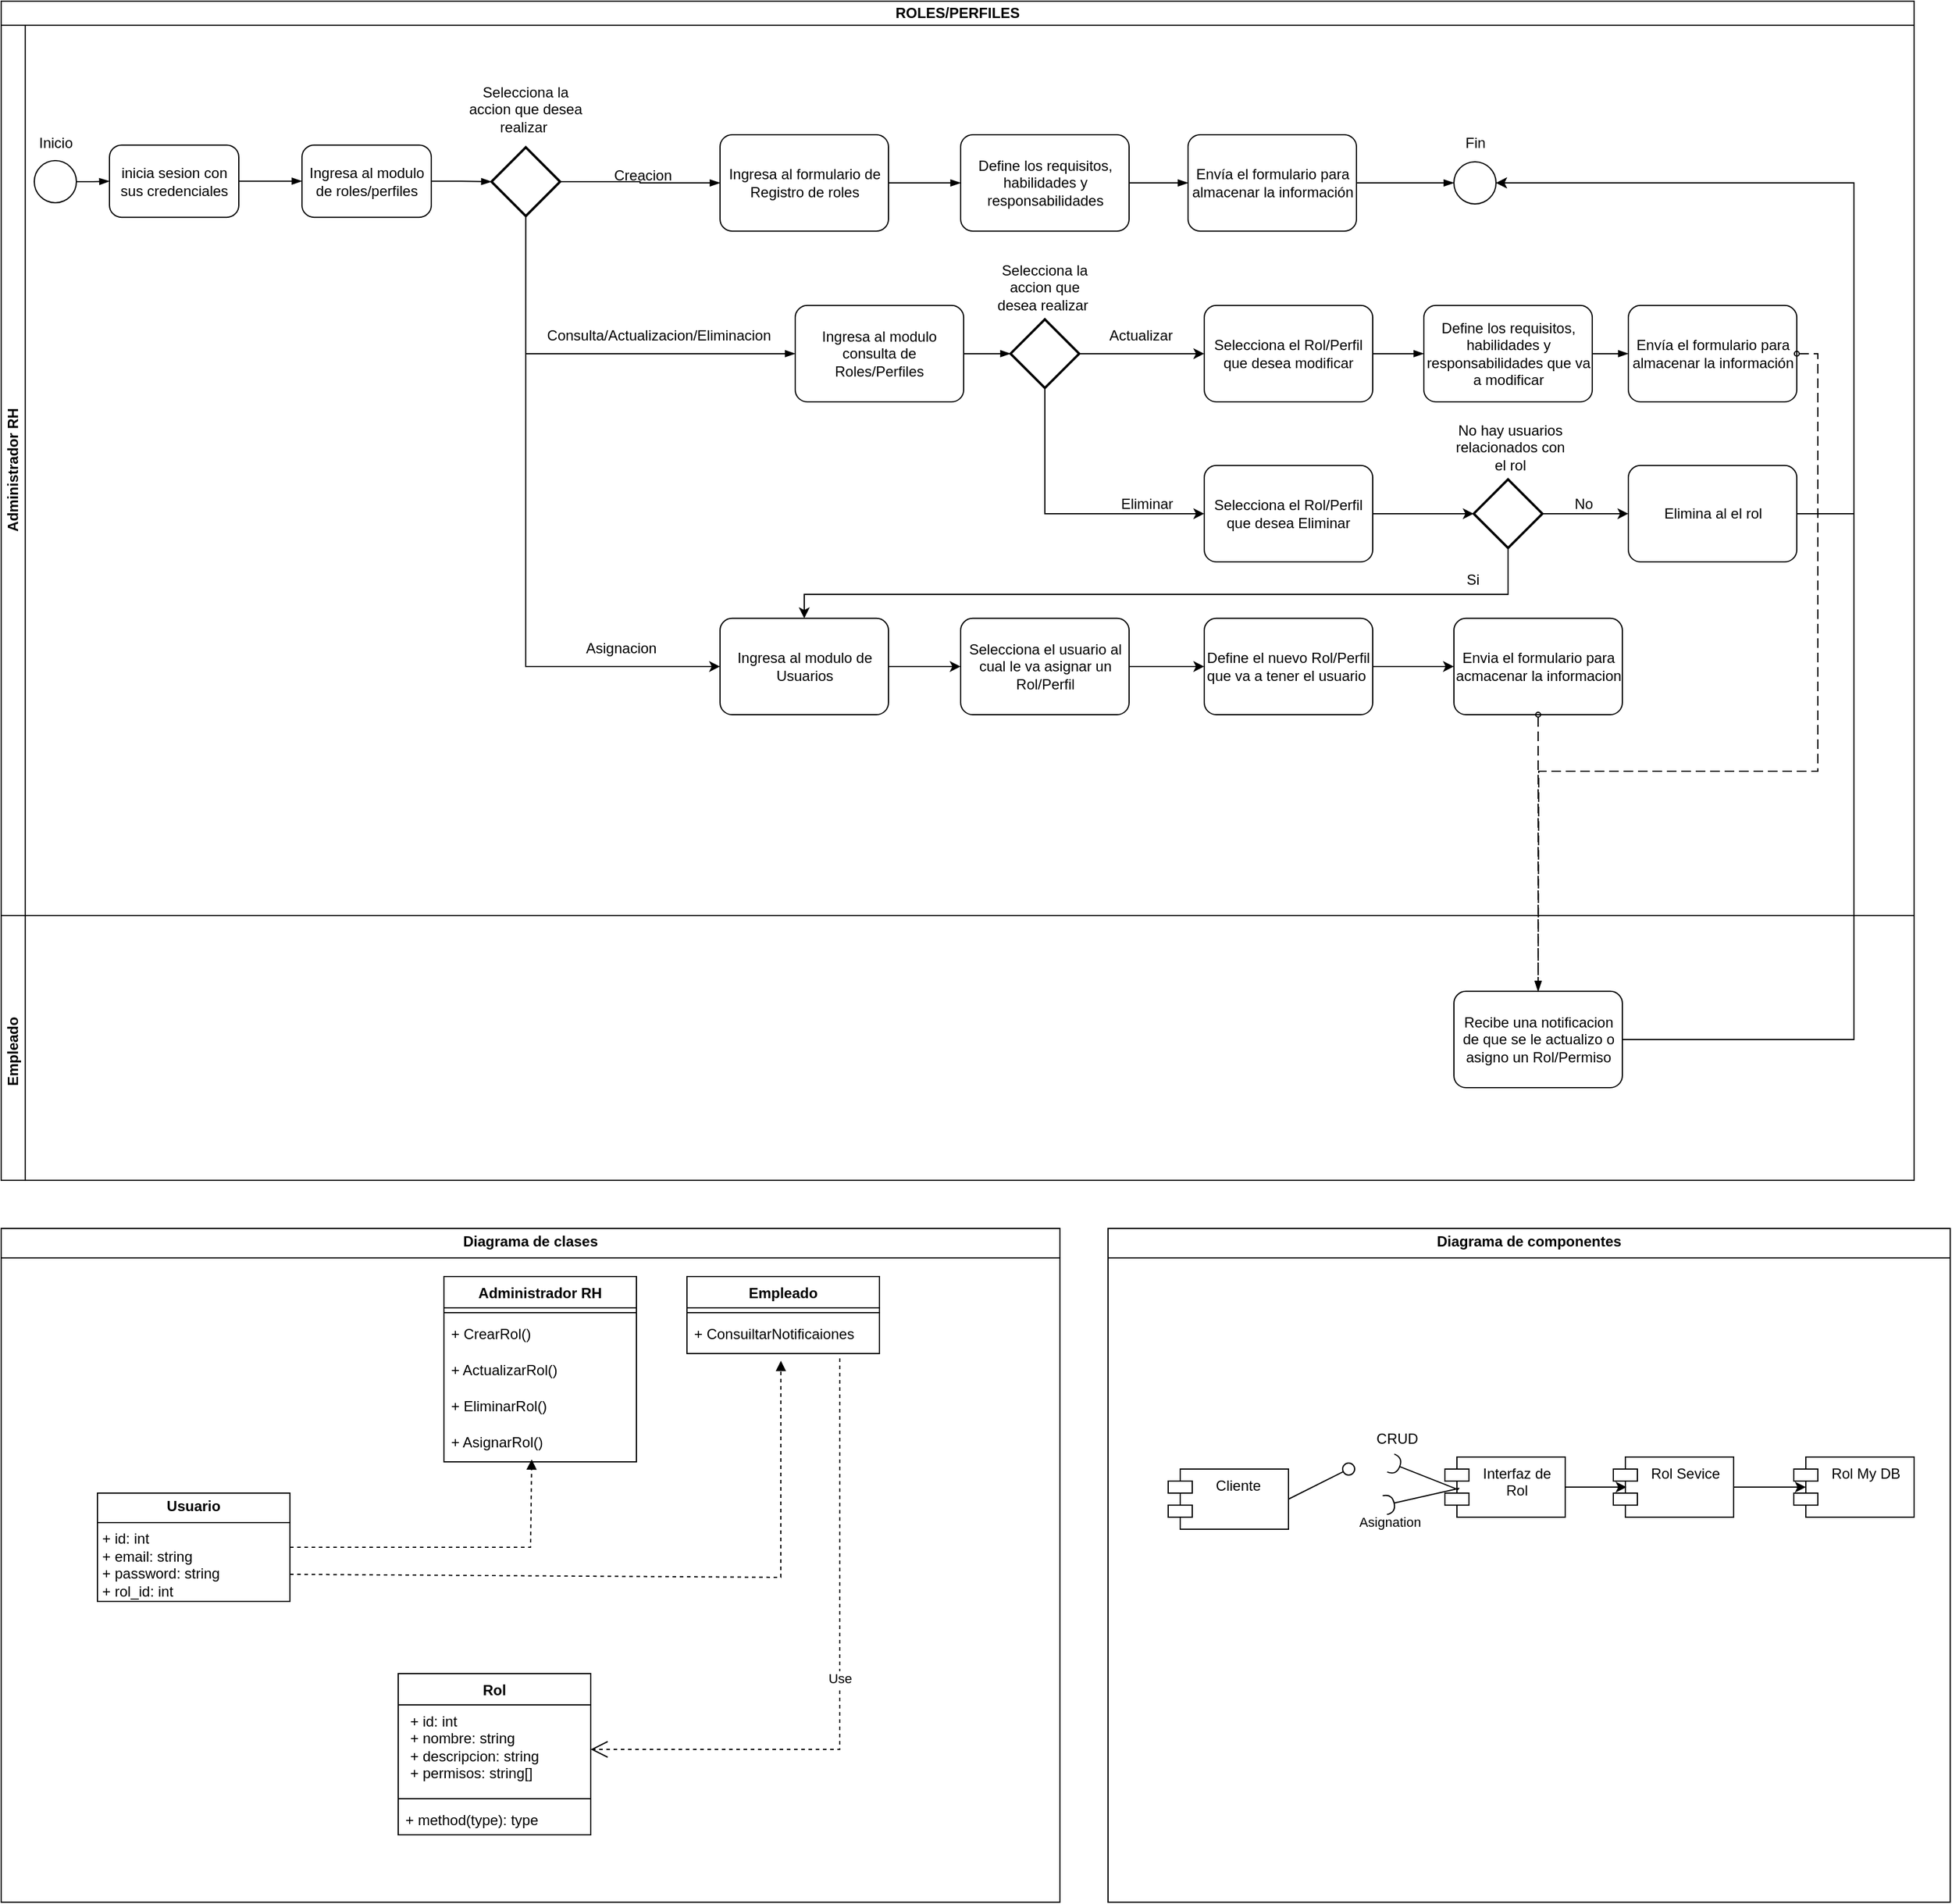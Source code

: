 <mxfile version="24.0.2" type="google">
  <diagram id="6a731a19-8d31-9384-78a2-239565b7b9f0" name="Page-1">
    <mxGraphModel grid="1" page="1" gridSize="10" guides="1" tooltips="1" connect="1" arrows="1" fold="1" pageScale="1" pageWidth="1169" pageHeight="827" background="none" math="0" shadow="0">
      <root>
        <mxCell id="0" />
        <mxCell id="1" parent="0" />
        <mxCell id="r2MFEcLdp8j9IEC76bMd-73" value="&lt;p style=&quot;margin:0px;margin-top:4px;text-align:center;&quot;&gt;&lt;b&gt;Diagrama de componentes&lt;/b&gt;&lt;/p&gt;&lt;hr size=&quot;1&quot; style=&quot;border-style:solid;&quot;&gt;&lt;div style=&quot;height:2px;&quot;&gt;&lt;br&gt;&lt;/div&gt;" style="verticalAlign=top;align=left;overflow=fill;html=1;whiteSpace=wrap;" vertex="1" parent="1">
          <mxGeometry x="1290" y="220" width="700" height="560" as="geometry" />
        </mxCell>
        <mxCell id="r2MFEcLdp8j9IEC76bMd-59" value="&lt;p style=&quot;margin:0px;margin-top:4px;text-align:center;&quot;&gt;&lt;b&gt;Diagrama de clases&lt;/b&gt;&lt;/p&gt;&lt;hr size=&quot;1&quot; style=&quot;border-style:solid;&quot;&gt;&lt;div style=&quot;height:2px;&quot;&gt;&lt;br&gt;&lt;/div&gt;" style="verticalAlign=top;align=left;overflow=fill;html=1;whiteSpace=wrap;" vertex="1" parent="1">
          <mxGeometry x="370" y="220" width="880" height="560" as="geometry" />
        </mxCell>
        <mxCell id="u9ELU659xAn_U3xGR0n5-143" value="ROLES/PERFILES" style="swimlane;html=1;childLayout=stackLayout;resizeParent=1;resizeParentMax=0;horizontal=1;startSize=20;horizontalStack=0;whiteSpace=wrap;" vertex="1" parent="1">
          <mxGeometry x="370" y="-800" width="1590" height="980" as="geometry" />
        </mxCell>
        <mxCell id="u9ELU659xAn_U3xGR0n5-144" value="Administrador RH" style="swimlane;html=1;startSize=20;horizontal=0;" vertex="1" parent="u9ELU659xAn_U3xGR0n5-143">
          <mxGeometry y="20" width="1590" height="740" as="geometry" />
        </mxCell>
        <mxCell id="u9ELU659xAn_U3xGR0n5-147" value="" style="points=[[0.145,0.145,0],[0.5,0,0],[0.855,0.145,0],[1,0.5,0],[0.855,0.855,0],[0.5,1,0],[0.145,0.855,0],[0,0.5,0]];shape=mxgraph.bpmn.event;html=1;verticalLabelPosition=bottom;labelBackgroundColor=#ffffff;verticalAlign=top;align=center;perimeter=ellipsePerimeter;outlineConnect=0;aspect=fixed;outline=standard;symbol=general;" vertex="1" parent="u9ELU659xAn_U3xGR0n5-144">
          <mxGeometry x="27.5" y="112.5" width="35" height="35" as="geometry" />
        </mxCell>
        <mxCell id="u9ELU659xAn_U3xGR0n5-148" value="Ingresa al modulo de roles/perfiles" style="points=[[0.25,0,0],[0.5,0,0],[0.75,0,0],[1,0.25,0],[1,0.5,0],[1,0.75,0],[0.75,1,0],[0.5,1,0],[0.25,1,0],[0,0.75,0],[0,0.5,0],[0,0.25,0]];shape=mxgraph.bpmn.task;whiteSpace=wrap;rectStyle=rounded;size=10;html=1;container=1;expand=0;collapsible=0;taskMarker=abstract;" vertex="1" parent="u9ELU659xAn_U3xGR0n5-144">
          <mxGeometry x="250" y="99.58" width="107.5" height="60" as="geometry" />
        </mxCell>
        <mxCell id="u9ELU659xAn_U3xGR0n5-150" value="" style="edgeStyle=elbowEdgeStyle;fontSize=12;html=1;endArrow=blockThin;endFill=1;rounded=0;exitX=1;exitY=0.5;exitDx=0;exitDy=0;exitPerimeter=0;entryX=0;entryY=0.5;entryDx=0;entryDy=0;entryPerimeter=0;" edge="1" parent="u9ELU659xAn_U3xGR0n5-144" source="u9ELU659xAn_U3xGR0n5-147" target="u9ELU659xAn_U3xGR0n5-175">
          <mxGeometry width="160" relative="1" as="geometry">
            <mxPoint x="307.5" y="242.5" as="sourcePoint" />
            <mxPoint x="457.5" y="242.5" as="targetPoint" />
          </mxGeometry>
        </mxCell>
        <mxCell id="u9ELU659xAn_U3xGR0n5-151" value="Ingresa al formulario de Registro de roles" style="points=[[0.25,0,0],[0.5,0,0],[0.75,0,0],[1,0.25,0],[1,0.5,0],[1,0.75,0],[0.75,1,0],[0.5,1,0],[0.25,1,0],[0,0.75,0],[0,0.5,0],[0,0.25,0]];shape=mxgraph.bpmn.task;whiteSpace=wrap;rectStyle=rounded;size=10;html=1;container=1;expand=0;collapsible=0;taskMarker=abstract;" vertex="1" parent="u9ELU659xAn_U3xGR0n5-144">
          <mxGeometry x="597.5" y="91" width="140" height="80.08" as="geometry" />
        </mxCell>
        <mxCell id="u9ELU659xAn_U3xGR0n5-153" value="" style="strokeWidth=2;html=1;shape=mxgraph.flowchart.decision;whiteSpace=wrap;" vertex="1" parent="u9ELU659xAn_U3xGR0n5-144">
          <mxGeometry x="407.5" y="101.46" width="57.08" height="57.08" as="geometry" />
        </mxCell>
        <mxCell id="u9ELU659xAn_U3xGR0n5-154" value="Selecciona la accion que desea realizar&amp;nbsp;" style="text;html=1;align=center;verticalAlign=middle;whiteSpace=wrap;rounded=0;" vertex="1" parent="u9ELU659xAn_U3xGR0n5-144">
          <mxGeometry x="386.04" y="48.08" width="100" height="42.92" as="geometry" />
        </mxCell>
        <mxCell id="u9ELU659xAn_U3xGR0n5-155" value="" style="edgeStyle=elbowEdgeStyle;fontSize=12;html=1;endArrow=blockThin;endFill=1;rounded=0;exitX=1;exitY=0.5;exitDx=0;exitDy=0;exitPerimeter=0;entryX=0;entryY=0.5;entryDx=0;entryDy=0;entryPerimeter=0;" edge="1" parent="u9ELU659xAn_U3xGR0n5-144" source="u9ELU659xAn_U3xGR0n5-153" target="u9ELU659xAn_U3xGR0n5-151">
          <mxGeometry width="160" relative="1" as="geometry">
            <mxPoint x="507.5" y="232.5" as="sourcePoint" />
            <mxPoint x="667.5" y="232.5" as="targetPoint" />
          </mxGeometry>
        </mxCell>
        <mxCell id="u9ELU659xAn_U3xGR0n5-156" value="Creacion" style="text;html=1;align=center;verticalAlign=middle;resizable=0;points=[];autosize=1;strokeColor=none;fillColor=none;" vertex="1" parent="u9ELU659xAn_U3xGR0n5-144">
          <mxGeometry x="497.5" y="109.58" width="70" height="30" as="geometry" />
        </mxCell>
        <mxCell id="u9ELU659xAn_U3xGR0n5-166" value="" style="edgeStyle=elbowEdgeStyle;fontSize=12;html=1;endArrow=blockThin;endFill=1;rounded=0;exitX=1;exitY=0.5;exitDx=0;exitDy=0;exitPerimeter=0;" edge="1" parent="u9ELU659xAn_U3xGR0n5-144" source="u9ELU659xAn_U3xGR0n5-148" target="u9ELU659xAn_U3xGR0n5-153">
          <mxGeometry width="160" relative="1" as="geometry">
            <mxPoint x="317.5" y="212.5" as="sourcePoint" />
            <mxPoint x="477.5" y="212.5" as="targetPoint" />
          </mxGeometry>
        </mxCell>
        <mxCell id="u9ELU659xAn_U3xGR0n5-168" value="Define los requisitos, habilidades y responsabilidades" style="points=[[0.25,0,0],[0.5,0,0],[0.75,0,0],[1,0.25,0],[1,0.5,0],[1,0.75,0],[0.75,1,0],[0.5,1,0],[0.25,1,0],[0,0.75,0],[0,0.5,0],[0,0.25,0]];shape=mxgraph.bpmn.task;whiteSpace=wrap;rectStyle=rounded;size=10;html=1;container=1;expand=0;collapsible=0;taskMarker=abstract;" vertex="1" parent="u9ELU659xAn_U3xGR0n5-144">
          <mxGeometry x="797.5" y="91" width="140" height="80.08" as="geometry" />
        </mxCell>
        <mxCell id="u9ELU659xAn_U3xGR0n5-169" value="" style="edgeStyle=elbowEdgeStyle;fontSize=12;html=1;endArrow=blockThin;endFill=1;rounded=0;exitX=1;exitY=0.5;exitDx=0;exitDy=0;exitPerimeter=0;entryX=0;entryY=0.5;entryDx=0;entryDy=0;entryPerimeter=0;" edge="1" parent="u9ELU659xAn_U3xGR0n5-144" source="u9ELU659xAn_U3xGR0n5-151" target="u9ELU659xAn_U3xGR0n5-168">
          <mxGeometry width="160" relative="1" as="geometry">
            <mxPoint x="657.5" y="131.62" as="sourcePoint" />
            <mxPoint x="790.5" y="131.62" as="targetPoint" />
          </mxGeometry>
        </mxCell>
        <mxCell id="u9ELU659xAn_U3xGR0n5-170" value="Inicio" style="text;html=1;align=center;verticalAlign=middle;resizable=0;points=[];autosize=1;strokeColor=none;fillColor=none;" vertex="1" parent="u9ELU659xAn_U3xGR0n5-144">
          <mxGeometry x="20" y="82.92" width="50" height="30" as="geometry" />
        </mxCell>
        <mxCell id="u9ELU659xAn_U3xGR0n5-171" value="" style="points=[[0.145,0.145,0],[0.5,0,0],[0.855,0.145,0],[1,0.5,0],[0.855,0.855,0],[0.5,1,0],[0.145,0.855,0],[0,0.5,0]];shape=mxgraph.bpmn.event;html=1;verticalLabelPosition=bottom;labelBackgroundColor=#ffffff;verticalAlign=top;align=center;perimeter=ellipsePerimeter;outlineConnect=0;aspect=fixed;outline=standard;symbol=general;" vertex="1" parent="u9ELU659xAn_U3xGR0n5-144">
          <mxGeometry x="1207.5" y="113.54" width="35" height="35" as="geometry" />
        </mxCell>
        <mxCell id="u9ELU659xAn_U3xGR0n5-172" value="Fin" style="text;html=1;align=center;verticalAlign=middle;resizable=0;points=[];autosize=1;strokeColor=none;fillColor=none;" vertex="1" parent="u9ELU659xAn_U3xGR0n5-144">
          <mxGeometry x="1205" y="82.92" width="40" height="30" as="geometry" />
        </mxCell>
        <mxCell id="u9ELU659xAn_U3xGR0n5-173" value="Envía el formulario para almacenar la información" style="points=[[0.25,0,0],[0.5,0,0],[0.75,0,0],[1,0.25,0],[1,0.5,0],[1,0.75,0],[0.75,1,0],[0.5,1,0],[0.25,1,0],[0,0.75,0],[0,0.5,0],[0,0.25,0]];shape=mxgraph.bpmn.task;whiteSpace=wrap;rectStyle=rounded;size=10;html=1;container=1;expand=0;collapsible=0;taskMarker=abstract;" vertex="1" parent="u9ELU659xAn_U3xGR0n5-144">
          <mxGeometry x="986.5" y="91" width="140" height="80.08" as="geometry" />
        </mxCell>
        <mxCell id="u9ELU659xAn_U3xGR0n5-174" value="" style="edgeStyle=elbowEdgeStyle;fontSize=12;html=1;endArrow=blockThin;endFill=1;rounded=0;exitX=1;exitY=0.5;exitDx=0;exitDy=0;exitPerimeter=0;entryX=0;entryY=0.5;entryDx=0;entryDy=0;entryPerimeter=0;" edge="1" parent="u9ELU659xAn_U3xGR0n5-144" source="u9ELU659xAn_U3xGR0n5-168" target="u9ELU659xAn_U3xGR0n5-173">
          <mxGeometry width="160" relative="1" as="geometry">
            <mxPoint x="937.5" y="242.5" as="sourcePoint" />
            <mxPoint x="997.5" y="242.5" as="targetPoint" />
          </mxGeometry>
        </mxCell>
        <mxCell id="u9ELU659xAn_U3xGR0n5-175" value="inicia sesion con sus credenciales" style="points=[[0.25,0,0],[0.5,0,0],[0.75,0,0],[1,0.25,0],[1,0.5,0],[1,0.75,0],[0.75,1,0],[0.5,1,0],[0.25,1,0],[0,0.75,0],[0,0.5,0],[0,0.25,0]];shape=mxgraph.bpmn.task;whiteSpace=wrap;rectStyle=rounded;size=10;html=1;container=1;expand=0;collapsible=0;taskMarker=abstract;" vertex="1" parent="u9ELU659xAn_U3xGR0n5-144">
          <mxGeometry x="90" y="99.58" width="107.5" height="60" as="geometry" />
        </mxCell>
        <mxCell id="u9ELU659xAn_U3xGR0n5-177" value="" style="edgeStyle=elbowEdgeStyle;fontSize=12;html=1;endArrow=blockThin;endFill=1;rounded=0;exitX=1;exitY=0.5;exitDx=0;exitDy=0;exitPerimeter=0;entryX=0;entryY=0.5;entryDx=0;entryDy=0;entryPerimeter=0;" edge="1" parent="u9ELU659xAn_U3xGR0n5-144" source="u9ELU659xAn_U3xGR0n5-175" target="u9ELU659xAn_U3xGR0n5-148">
          <mxGeometry width="160" relative="1" as="geometry">
            <mxPoint x="220" y="222.92" as="sourcePoint" />
            <mxPoint x="380" y="222.92" as="targetPoint" />
          </mxGeometry>
        </mxCell>
        <mxCell id="u9ELU659xAn_U3xGR0n5-180" value="" style="edgeStyle=elbowEdgeStyle;fontSize=12;html=1;endArrow=blockThin;endFill=1;rounded=0;exitX=1;exitY=0.5;exitDx=0;exitDy=0;exitPerimeter=0;entryX=0;entryY=0.5;entryDx=0;entryDy=0;entryPerimeter=0;" edge="1" parent="u9ELU659xAn_U3xGR0n5-144" source="u9ELU659xAn_U3xGR0n5-173" target="u9ELU659xAn_U3xGR0n5-171">
          <mxGeometry width="160" relative="1" as="geometry">
            <mxPoint x="948" y="141" as="sourcePoint" />
            <mxPoint x="997" y="141" as="targetPoint" />
          </mxGeometry>
        </mxCell>
        <mxCell id="u9ELU659xAn_U3xGR0n5-182" value="" style="edgeStyle=elbowEdgeStyle;fontSize=12;html=1;endArrow=blockThin;endFill=1;rounded=0;exitX=0.5;exitY=1;exitDx=0;exitDy=0;exitPerimeter=0;entryX=0;entryY=0.5;entryDx=0;entryDy=0;entryPerimeter=0;" edge="1" parent="u9ELU659xAn_U3xGR0n5-144" source="u9ELU659xAn_U3xGR0n5-153" target="u9ELU659xAn_U3xGR0n5-184">
          <mxGeometry width="160" relative="1" as="geometry">
            <mxPoint x="430" y="202.92" as="sourcePoint" />
            <mxPoint x="600" y="242.92" as="targetPoint" />
            <Array as="points">
              <mxPoint x="436" y="183" />
            </Array>
          </mxGeometry>
        </mxCell>
        <mxCell id="u9ELU659xAn_U3xGR0n5-183" value="&lt;span style=&quot;white-space: pre;&quot;&gt;&#x9;&lt;/span&gt;Consulta/Actualizacion/Eliminacion" style="text;html=1;align=center;verticalAlign=middle;resizable=0;points=[];autosize=1;strokeColor=none;fillColor=none;" vertex="1" parent="u9ELU659xAn_U3xGR0n5-144">
          <mxGeometry x="412.5" y="242.92" width="240" height="30" as="geometry" />
        </mxCell>
        <mxCell id="u9ELU659xAn_U3xGR0n5-184" value="Ingresa al modulo consulta de Roles/Perfiles" style="points=[[0.25,0,0],[0.5,0,0],[0.75,0,0],[1,0.25,0],[1,0.5,0],[1,0.75,0],[0.75,1,0],[0.5,1,0],[0.25,1,0],[0,0.75,0],[0,0.5,0],[0,0.25,0]];shape=mxgraph.bpmn.task;whiteSpace=wrap;rectStyle=rounded;size=10;html=1;container=1;expand=0;collapsible=0;taskMarker=abstract;" vertex="1" parent="u9ELU659xAn_U3xGR0n5-144">
          <mxGeometry x="660" y="232.92" width="140" height="80.08" as="geometry" />
        </mxCell>
        <mxCell id="u9ELU659xAn_U3xGR0n5-186" value="Selecciona el Rol/Perfil que desea modificar" style="points=[[0.25,0,0],[0.5,0,0],[0.75,0,0],[1,0.25,0],[1,0.5,0],[1,0.75,0],[0.75,1,0],[0.5,1,0],[0.25,1,0],[0,0.75,0],[0,0.5,0],[0,0.25,0]];shape=mxgraph.bpmn.task;whiteSpace=wrap;rectStyle=rounded;size=10;html=1;container=1;expand=0;collapsible=0;taskMarker=abstract;" vertex="1" parent="u9ELU659xAn_U3xGR0n5-144">
          <mxGeometry x="1000" y="232.92" width="140" height="80.08" as="geometry" />
        </mxCell>
        <mxCell id="u9ELU659xAn_U3xGR0n5-213" value="Define los requisitos, habilidades y responsabilidades que va a modificar" style="points=[[0.25,0,0],[0.5,0,0],[0.75,0,0],[1,0.25,0],[1,0.5,0],[1,0.75,0],[0.75,1,0],[0.5,1,0],[0.25,1,0],[0,0.75,0],[0,0.5,0],[0,0.25,0]];shape=mxgraph.bpmn.task;whiteSpace=wrap;rectStyle=rounded;size=10;html=1;container=1;expand=0;collapsible=0;taskMarker=abstract;" vertex="1" parent="u9ELU659xAn_U3xGR0n5-144">
          <mxGeometry x="1182.5" y="232.92" width="140" height="80.08" as="geometry" />
        </mxCell>
        <mxCell id="u9ELU659xAn_U3xGR0n5-214" value="" style="edgeStyle=elbowEdgeStyle;fontSize=12;html=1;endArrow=blockThin;endFill=1;rounded=0;exitX=1;exitY=0.5;exitDx=0;exitDy=0;exitPerimeter=0;entryX=0;entryY=0.5;entryDx=0;entryDy=0;entryPerimeter=0;" edge="1" parent="u9ELU659xAn_U3xGR0n5-144" source="u9ELU659xAn_U3xGR0n5-186" target="u9ELU659xAn_U3xGR0n5-213">
          <mxGeometry width="160" relative="1" as="geometry">
            <mxPoint x="1090" y="283" as="sourcePoint" />
            <mxPoint x="1160" y="283" as="targetPoint" />
          </mxGeometry>
        </mxCell>
        <mxCell id="u9ELU659xAn_U3xGR0n5-217" value="Envía el formulario para almacenar la información" style="points=[[0.25,0,0],[0.5,0,0],[0.75,0,0],[1,0.25,0],[1,0.5,0],[1,0.75,0],[0.75,1,0],[0.5,1,0],[0.25,1,0],[0,0.75,0],[0,0.5,0],[0,0.25,0]];shape=mxgraph.bpmn.task;whiteSpace=wrap;rectStyle=rounded;size=10;html=1;container=1;expand=0;collapsible=0;taskMarker=abstract;" vertex="1" parent="u9ELU659xAn_U3xGR0n5-144">
          <mxGeometry x="1352.5" y="232.92" width="140" height="80.08" as="geometry" />
        </mxCell>
        <mxCell id="u9ELU659xAn_U3xGR0n5-219" value="" style="edgeStyle=elbowEdgeStyle;fontSize=12;html=1;endArrow=blockThin;endFill=1;rounded=0;exitX=1;exitY=0.5;exitDx=0;exitDy=0;exitPerimeter=0;entryX=0;entryY=0.5;entryDx=0;entryDy=0;entryPerimeter=0;" edge="1" parent="u9ELU659xAn_U3xGR0n5-144" source="u9ELU659xAn_U3xGR0n5-213" target="u9ELU659xAn_U3xGR0n5-217">
          <mxGeometry width="160" relative="1" as="geometry">
            <mxPoint x="1279.5" y="171" as="sourcePoint" />
            <mxPoint x="1360.5" y="171" as="targetPoint" />
          </mxGeometry>
        </mxCell>
        <mxCell id="u9ELU659xAn_U3xGR0n5-223" value="Selecciona el Rol/Perfil que desea Eliminar" style="points=[[0.25,0,0],[0.5,0,0],[0.75,0,0],[1,0.25,0],[1,0.5,0],[1,0.75,0],[0.75,1,0],[0.5,1,0],[0.25,1,0],[0,0.75,0],[0,0.5,0],[0,0.25,0]];shape=mxgraph.bpmn.task;whiteSpace=wrap;rectStyle=rounded;size=10;html=1;container=1;expand=0;collapsible=0;taskMarker=abstract;" vertex="1" parent="u9ELU659xAn_U3xGR0n5-144">
          <mxGeometry x="1000" y="365.92" width="140" height="80.08" as="geometry" />
        </mxCell>
        <mxCell id="u9ELU659xAn_U3xGR0n5-230" style="edgeStyle=orthogonalEdgeStyle;rounded=0;orthogonalLoop=1;jettySize=auto;html=1;" edge="1" parent="u9ELU659xAn_U3xGR0n5-144" source="u9ELU659xAn_U3xGR0n5-224" target="u9ELU659xAn_U3xGR0n5-186">
          <mxGeometry relative="1" as="geometry" />
        </mxCell>
        <mxCell id="u9ELU659xAn_U3xGR0n5-224" value="" style="strokeWidth=2;html=1;shape=mxgraph.flowchart.decision;whiteSpace=wrap;" vertex="1" parent="u9ELU659xAn_U3xGR0n5-144">
          <mxGeometry x="838.96" y="244.42" width="57.08" height="57.08" as="geometry" />
        </mxCell>
        <mxCell id="u9ELU659xAn_U3xGR0n5-225" value="Selecciona la accion que desea realizar&amp;nbsp;" style="text;html=1;align=center;verticalAlign=middle;whiteSpace=wrap;rounded=0;" vertex="1" parent="u9ELU659xAn_U3xGR0n5-144">
          <mxGeometry x="821.25" y="202.92" width="92.5" height="30" as="geometry" />
        </mxCell>
        <mxCell id="u9ELU659xAn_U3xGR0n5-229" value="" style="edgeStyle=elbowEdgeStyle;fontSize=12;html=1;endArrow=blockThin;endFill=1;rounded=0;exitX=1;exitY=0.5;exitDx=0;exitDy=0;exitPerimeter=0;entryX=0;entryY=0.5;entryDx=0;entryDy=0;entryPerimeter=0;" edge="1" parent="u9ELU659xAn_U3xGR0n5-144" source="u9ELU659xAn_U3xGR0n5-184" target="u9ELU659xAn_U3xGR0n5-224">
          <mxGeometry width="160" relative="1" as="geometry">
            <mxPoint x="652.5" y="348.96" as="sourcePoint" />
            <mxPoint x="876.5" y="462.96" as="targetPoint" />
            <Array as="points">
              <mxPoint x="810" y="263" />
            </Array>
          </mxGeometry>
        </mxCell>
        <mxCell id="u9ELU659xAn_U3xGR0n5-231" value="Actualizar" style="text;html=1;align=center;verticalAlign=middle;resizable=0;points=[];autosize=1;strokeColor=none;fillColor=none;" vertex="1" parent="u9ELU659xAn_U3xGR0n5-144">
          <mxGeometry x="906.5" y="242.92" width="80" height="30" as="geometry" />
        </mxCell>
        <mxCell id="u9ELU659xAn_U3xGR0n5-233" style="edgeStyle=orthogonalEdgeStyle;rounded=0;orthogonalLoop=1;jettySize=auto;html=1;exitX=0.5;exitY=1;exitDx=0;exitDy=0;exitPerimeter=0;entryX=0;entryY=0.5;entryDx=0;entryDy=0;entryPerimeter=0;" edge="1" parent="u9ELU659xAn_U3xGR0n5-144" source="u9ELU659xAn_U3xGR0n5-224" target="u9ELU659xAn_U3xGR0n5-223">
          <mxGeometry relative="1" as="geometry" />
        </mxCell>
        <mxCell id="u9ELU659xAn_U3xGR0n5-234" value="Eliminar" style="text;html=1;align=center;verticalAlign=middle;resizable=0;points=[];autosize=1;strokeColor=none;fillColor=none;" vertex="1" parent="u9ELU659xAn_U3xGR0n5-144">
          <mxGeometry x="916.5" y="382.92" width="70" height="30" as="geometry" />
        </mxCell>
        <mxCell id="u9ELU659xAn_U3xGR0n5-239" style="edgeStyle=orthogonalEdgeStyle;rounded=0;orthogonalLoop=1;jettySize=auto;html=1;exitX=1;exitY=0.5;exitDx=0;exitDy=0;exitPerimeter=0;" edge="1" parent="u9ELU659xAn_U3xGR0n5-144" source="u9ELU659xAn_U3xGR0n5-236" target="u9ELU659xAn_U3xGR0n5-240">
          <mxGeometry relative="1" as="geometry">
            <mxPoint x="1350" y="405.92" as="targetPoint" />
          </mxGeometry>
        </mxCell>
        <mxCell id="u9ELU659xAn_U3xGR0n5-236" value="" style="strokeWidth=2;html=1;shape=mxgraph.flowchart.decision;whiteSpace=wrap;" vertex="1" parent="u9ELU659xAn_U3xGR0n5-144">
          <mxGeometry x="1223.96" y="377.42" width="57.08" height="57.08" as="geometry" />
        </mxCell>
        <mxCell id="u9ELU659xAn_U3xGR0n5-237" value="No hay usuarios relacionados con el rol" style="text;html=1;align=center;verticalAlign=middle;whiteSpace=wrap;rounded=0;" vertex="1" parent="u9ELU659xAn_U3xGR0n5-144">
          <mxGeometry x="1207.5" y="335.92" width="92.5" height="30" as="geometry" />
        </mxCell>
        <mxCell id="u9ELU659xAn_U3xGR0n5-238" style="edgeStyle=orthogonalEdgeStyle;rounded=0;orthogonalLoop=1;jettySize=auto;html=1;exitX=1;exitY=0.5;exitDx=0;exitDy=0;exitPerimeter=0;entryX=0;entryY=0.5;entryDx=0;entryDy=0;entryPerimeter=0;" edge="1" parent="u9ELU659xAn_U3xGR0n5-144" source="u9ELU659xAn_U3xGR0n5-223" target="u9ELU659xAn_U3xGR0n5-236">
          <mxGeometry relative="1" as="geometry" />
        </mxCell>
        <mxCell id="u9ELU659xAn_U3xGR0n5-240" value="Elimina al el rol" style="points=[[0.25,0,0],[0.5,0,0],[0.75,0,0],[1,0.25,0],[1,0.5,0],[1,0.75,0],[0.75,1,0],[0.5,1,0],[0.25,1,0],[0,0.75,0],[0,0.5,0],[0,0.25,0]];shape=mxgraph.bpmn.task;whiteSpace=wrap;rectStyle=rounded;size=10;html=1;container=1;expand=0;collapsible=0;taskMarker=abstract;" vertex="1" parent="u9ELU659xAn_U3xGR0n5-144">
          <mxGeometry x="1352.5" y="365.92" width="140" height="80.08" as="geometry" />
        </mxCell>
        <mxCell id="u9ELU659xAn_U3xGR0n5-241" style="edgeStyle=orthogonalEdgeStyle;rounded=0;orthogonalLoop=1;jettySize=auto;html=1;exitX=1;exitY=0.5;exitDx=0;exitDy=0;exitPerimeter=0;entryX=1;entryY=0.5;entryDx=0;entryDy=0;entryPerimeter=0;" edge="1" parent="u9ELU659xAn_U3xGR0n5-144" source="u9ELU659xAn_U3xGR0n5-240" target="u9ELU659xAn_U3xGR0n5-171">
          <mxGeometry relative="1" as="geometry">
            <Array as="points">
              <mxPoint x="1540" y="406" />
              <mxPoint x="1540" y="131" />
            </Array>
          </mxGeometry>
        </mxCell>
        <mxCell id="u9ELU659xAn_U3xGR0n5-242" value="No" style="text;html=1;align=center;verticalAlign=middle;resizable=0;points=[];autosize=1;strokeColor=none;fillColor=none;" vertex="1" parent="u9ELU659xAn_U3xGR0n5-144">
          <mxGeometry x="1295" y="382.92" width="40" height="30" as="geometry" />
        </mxCell>
        <mxCell id="u9ELU659xAn_U3xGR0n5-245" value="Ingresa al modulo de Usuarios" style="points=[[0.25,0,0],[0.5,0,0],[0.75,0,0],[1,0.25,0],[1,0.5,0],[1,0.75,0],[0.75,1,0],[0.5,1,0],[0.25,1,0],[0,0.75,0],[0,0.5,0],[0,0.25,0]];shape=mxgraph.bpmn.task;whiteSpace=wrap;rectStyle=rounded;size=10;html=1;container=1;expand=0;collapsible=0;taskMarker=abstract;" vertex="1" parent="u9ELU659xAn_U3xGR0n5-144">
          <mxGeometry x="597.5" y="492.92" width="140" height="80.08" as="geometry" />
        </mxCell>
        <mxCell id="u9ELU659xAn_U3xGR0n5-246" style="edgeStyle=orthogonalEdgeStyle;rounded=0;orthogonalLoop=1;jettySize=auto;html=1;exitX=0.5;exitY=1;exitDx=0;exitDy=0;exitPerimeter=0;entryX=0;entryY=0.5;entryDx=0;entryDy=0;entryPerimeter=0;" edge="1" parent="u9ELU659xAn_U3xGR0n5-144" source="u9ELU659xAn_U3xGR0n5-153" target="u9ELU659xAn_U3xGR0n5-245">
          <mxGeometry relative="1" as="geometry" />
        </mxCell>
        <mxCell id="u9ELU659xAn_U3xGR0n5-293" value="Asignacion" style="text;html=1;align=center;verticalAlign=middle;resizable=0;points=[];autosize=1;strokeColor=none;fillColor=none;" vertex="1" parent="u9ELU659xAn_U3xGR0n5-144">
          <mxGeometry x="475" y="502.92" width="80" height="30" as="geometry" />
        </mxCell>
        <mxCell id="u9ELU659xAn_U3xGR0n5-294" style="edgeStyle=orthogonalEdgeStyle;rounded=0;orthogonalLoop=1;jettySize=auto;html=1;exitX=0.5;exitY=1;exitDx=0;exitDy=0;exitPerimeter=0;entryX=0.5;entryY=0;entryDx=0;entryDy=0;entryPerimeter=0;" edge="1" parent="u9ELU659xAn_U3xGR0n5-144" source="u9ELU659xAn_U3xGR0n5-236" target="u9ELU659xAn_U3xGR0n5-245">
          <mxGeometry relative="1" as="geometry">
            <Array as="points">
              <mxPoint x="1253" y="473" />
              <mxPoint x="668" y="473" />
            </Array>
          </mxGeometry>
        </mxCell>
        <mxCell id="u9ELU659xAn_U3xGR0n5-295" value="Si" style="text;html=1;align=center;verticalAlign=middle;resizable=0;points=[];autosize=1;strokeColor=none;fillColor=none;" vertex="1" parent="u9ELU659xAn_U3xGR0n5-144">
          <mxGeometry x="1207.5" y="446" width="30" height="30" as="geometry" />
        </mxCell>
        <mxCell id="u9ELU659xAn_U3xGR0n5-296" value="Selecciona el usuario al cual le va asignar un Rol/Perfil" style="points=[[0.25,0,0],[0.5,0,0],[0.75,0,0],[1,0.25,0],[1,0.5,0],[1,0.75,0],[0.75,1,0],[0.5,1,0],[0.25,1,0],[0,0.75,0],[0,0.5,0],[0,0.25,0]];shape=mxgraph.bpmn.task;whiteSpace=wrap;rectStyle=rounded;size=10;html=1;container=1;expand=0;collapsible=0;taskMarker=abstract;" vertex="1" parent="u9ELU659xAn_U3xGR0n5-144">
          <mxGeometry x="797.5" y="492.92" width="140" height="80.08" as="geometry" />
        </mxCell>
        <mxCell id="u9ELU659xAn_U3xGR0n5-297" style="edgeStyle=orthogonalEdgeStyle;rounded=0;orthogonalLoop=1;jettySize=auto;html=1;exitX=1;exitY=0.5;exitDx=0;exitDy=0;exitPerimeter=0;entryX=0;entryY=0.5;entryDx=0;entryDy=0;entryPerimeter=0;" edge="1" parent="u9ELU659xAn_U3xGR0n5-144" source="u9ELU659xAn_U3xGR0n5-245" target="u9ELU659xAn_U3xGR0n5-296">
          <mxGeometry relative="1" as="geometry" />
        </mxCell>
        <mxCell id="u9ELU659xAn_U3xGR0n5-298" value="Define el nuevo Rol/Perfil que va a tener el usuario&amp;nbsp;" style="points=[[0.25,0,0],[0.5,0,0],[0.75,0,0],[1,0.25,0],[1,0.5,0],[1,0.75,0],[0.75,1,0],[0.5,1,0],[0.25,1,0],[0,0.75,0],[0,0.5,0],[0,0.25,0]];shape=mxgraph.bpmn.task;whiteSpace=wrap;rectStyle=rounded;size=10;html=1;container=1;expand=0;collapsible=0;taskMarker=abstract;" vertex="1" parent="u9ELU659xAn_U3xGR0n5-144">
          <mxGeometry x="1000" y="492.92" width="140" height="80.08" as="geometry" />
        </mxCell>
        <mxCell id="u9ELU659xAn_U3xGR0n5-299" style="edgeStyle=orthogonalEdgeStyle;rounded=0;orthogonalLoop=1;jettySize=auto;html=1;exitX=1;exitY=0.5;exitDx=0;exitDy=0;exitPerimeter=0;entryX=0;entryY=0.5;entryDx=0;entryDy=0;entryPerimeter=0;" edge="1" parent="u9ELU659xAn_U3xGR0n5-144" source="u9ELU659xAn_U3xGR0n5-296" target="u9ELU659xAn_U3xGR0n5-298">
          <mxGeometry relative="1" as="geometry" />
        </mxCell>
        <mxCell id="u9ELU659xAn_U3xGR0n5-300" value="Envia el formulario para acmacenar la informacion" style="points=[[0.25,0,0],[0.5,0,0],[0.75,0,0],[1,0.25,0],[1,0.5,0],[1,0.75,0],[0.75,1,0],[0.5,1,0],[0.25,1,0],[0,0.75,0],[0,0.5,0],[0,0.25,0]];shape=mxgraph.bpmn.task;whiteSpace=wrap;rectStyle=rounded;size=10;html=1;container=1;expand=0;collapsible=0;taskMarker=abstract;" vertex="1" parent="u9ELU659xAn_U3xGR0n5-144">
          <mxGeometry x="1207.5" y="492.92" width="140" height="80.08" as="geometry" />
        </mxCell>
        <mxCell id="u9ELU659xAn_U3xGR0n5-301" style="edgeStyle=orthogonalEdgeStyle;rounded=0;orthogonalLoop=1;jettySize=auto;html=1;exitX=1;exitY=0.5;exitDx=0;exitDy=0;exitPerimeter=0;entryX=0;entryY=0.5;entryDx=0;entryDy=0;entryPerimeter=0;" edge="1" parent="u9ELU659xAn_U3xGR0n5-144" source="u9ELU659xAn_U3xGR0n5-298" target="u9ELU659xAn_U3xGR0n5-300">
          <mxGeometry relative="1" as="geometry" />
        </mxCell>
        <mxCell id="u9ELU659xAn_U3xGR0n5-357" value="Empleado&amp;nbsp;&amp;nbsp;" style="swimlane;html=1;startSize=20;horizontal=0;" vertex="1" parent="u9ELU659xAn_U3xGR0n5-143">
          <mxGeometry y="760" width="1590" height="220" as="geometry" />
        </mxCell>
        <mxCell id="u9ELU659xAn_U3xGR0n5-410" value="Recibe una notificacion de que se le actualizo o asigno un Rol/Permiso" style="points=[[0.25,0,0],[0.5,0,0],[0.75,0,0],[1,0.25,0],[1,0.5,0],[1,0.75,0],[0.75,1,0],[0.5,1,0],[0.25,1,0],[0,0.75,0],[0,0.5,0],[0,0.25,0]];shape=mxgraph.bpmn.task;whiteSpace=wrap;rectStyle=rounded;size=10;html=1;container=1;expand=0;collapsible=0;taskMarker=abstract;" vertex="1" parent="u9ELU659xAn_U3xGR0n5-357">
          <mxGeometry x="1207.5" y="62.92" width="140" height="80.08" as="geometry" />
        </mxCell>
        <mxCell id="u9ELU659xAn_U3xGR0n5-413" style="edgeStyle=orthogonalEdgeStyle;rounded=0;orthogonalLoop=1;jettySize=auto;html=1;entryX=1;entryY=0.5;entryDx=0;entryDy=0;entryPerimeter=0;" edge="1" parent="u9ELU659xAn_U3xGR0n5-143" source="u9ELU659xAn_U3xGR0n5-410" target="u9ELU659xAn_U3xGR0n5-171">
          <mxGeometry relative="1" as="geometry">
            <Array as="points">
              <mxPoint x="1540" y="863" />
              <mxPoint x="1540" y="151" />
            </Array>
          </mxGeometry>
        </mxCell>
        <mxCell id="r2MFEcLdp8j9IEC76bMd-1" value="" style="dashed=1;dashPattern=8 4;endArrow=blockThin;endFill=1;startArrow=oval;startFill=0;endSize=6;startSize=4;html=1;rounded=0;entryX=0.5;entryY=0;entryDx=0;entryDy=0;entryPerimeter=0;exitX=0.5;exitY=1;exitDx=0;exitDy=0;exitPerimeter=0;" edge="1" parent="u9ELU659xAn_U3xGR0n5-143" source="u9ELU659xAn_U3xGR0n5-300" target="u9ELU659xAn_U3xGR0n5-410">
          <mxGeometry width="160" relative="1" as="geometry">
            <mxPoint x="1060" y="680" as="sourcePoint" />
            <mxPoint x="1220" y="680" as="targetPoint" />
          </mxGeometry>
        </mxCell>
        <mxCell id="r2MFEcLdp8j9IEC76bMd-2" value="" style="dashed=1;dashPattern=8 4;endArrow=blockThin;endFill=1;startArrow=oval;startFill=0;endSize=6;startSize=4;html=1;rounded=0;exitX=1;exitY=0.5;exitDx=0;exitDy=0;exitPerimeter=0;entryX=0.5;entryY=0;entryDx=0;entryDy=0;entryPerimeter=0;" edge="1" parent="u9ELU659xAn_U3xGR0n5-143" source="u9ELU659xAn_U3xGR0n5-217" target="u9ELU659xAn_U3xGR0n5-410">
          <mxGeometry width="160" relative="1" as="geometry">
            <mxPoint x="1288" y="603" as="sourcePoint" />
            <mxPoint x="1300" y="810" as="targetPoint" />
            <Array as="points">
              <mxPoint x="1510" y="293" />
              <mxPoint x="1510" y="640" />
              <mxPoint x="1278" y="640" />
            </Array>
          </mxGeometry>
        </mxCell>
        <mxCell id="r2MFEcLdp8j9IEC76bMd-23" value="" style="html=1;verticalAlign=bottom;labelBackgroundColor=none;endArrow=block;endFill=1;dashed=1;rounded=0;exitX=1;exitY=0.5;exitDx=0;exitDy=0;entryX=0.456;entryY=0.933;entryDx=0;entryDy=0;entryPerimeter=0;" edge="1" parent="1" source="r2MFEcLdp8j9IEC76bMd-33" target="r2MFEcLdp8j9IEC76bMd-43">
          <mxGeometry width="160" relative="1" as="geometry">
            <mxPoint x="799" y="521" as="sourcePoint" />
            <mxPoint x="965.96" y="436.992" as="targetPoint" />
            <Array as="points">
              <mxPoint x="810" y="485" />
            </Array>
          </mxGeometry>
        </mxCell>
        <mxCell id="r2MFEcLdp8j9IEC76bMd-24" value="" style="html=1;verticalAlign=bottom;labelBackgroundColor=none;endArrow=block;endFill=1;dashed=1;rounded=0;exitX=1;exitY=0.75;exitDx=0;exitDy=0;entryX=0.488;entryY=1.2;entryDx=0;entryDy=0;entryPerimeter=0;" edge="1" parent="1" source="r2MFEcLdp8j9IEC76bMd-33" target="r2MFEcLdp8j9IEC76bMd-48">
          <mxGeometry width="160" relative="1" as="geometry">
            <mxPoint x="799" y="613" as="sourcePoint" />
            <mxPoint x="960" y="708" as="targetPoint" />
            <Array as="points">
              <mxPoint x="1018" y="510" />
            </Array>
          </mxGeometry>
        </mxCell>
        <mxCell id="r2MFEcLdp8j9IEC76bMd-33" value="&lt;p style=&quot;margin:0px;margin-top:4px;text-align:center;&quot;&gt;&lt;b&gt;Usuario&lt;/b&gt;&lt;/p&gt;&lt;hr size=&quot;1&quot; style=&quot;border-style:solid;&quot;&gt;&lt;p style=&quot;margin:0px;margin-left:4px;&quot;&gt;+ id: int&lt;br&gt;+ email: string&lt;/p&gt;&lt;p style=&quot;margin:0px;margin-left:4px;&quot;&gt;+ password:&amp;nbsp;&lt;span style=&quot;background-color: initial;&quot;&gt;string&lt;/span&gt;&lt;/p&gt;&lt;p style=&quot;margin:0px;margin-left:4px;&quot;&gt;+ rol_id: int&lt;/p&gt;&lt;p style=&quot;margin:0px;margin-left:4px;&quot;&gt;&lt;br&gt;&lt;/p&gt;" style="verticalAlign=top;align=left;overflow=fill;html=1;whiteSpace=wrap;" vertex="1" parent="1">
          <mxGeometry x="450" y="440" width="160" height="90" as="geometry" />
        </mxCell>
        <mxCell id="r2MFEcLdp8j9IEC76bMd-37" value="Administrador RH" style="swimlane;fontStyle=1;align=center;verticalAlign=top;childLayout=stackLayout;horizontal=1;startSize=26;horizontalStack=0;resizeParent=1;resizeParentMax=0;resizeLast=0;collapsible=1;marginBottom=0;whiteSpace=wrap;html=1;" vertex="1" parent="1">
          <mxGeometry x="738" y="260" width="160" height="154" as="geometry" />
        </mxCell>
        <mxCell id="r2MFEcLdp8j9IEC76bMd-39" value="" style="line;strokeWidth=1;fillColor=none;align=left;verticalAlign=middle;spacingTop=-1;spacingLeft=3;spacingRight=3;rotatable=0;labelPosition=right;points=[];portConstraint=eastwest;strokeColor=inherit;" vertex="1" parent="r2MFEcLdp8j9IEC76bMd-37">
          <mxGeometry y="26" width="160" height="8" as="geometry" />
        </mxCell>
        <mxCell id="r2MFEcLdp8j9IEC76bMd-40" value="+ CrearRol()" style="text;strokeColor=none;fillColor=none;align=left;verticalAlign=top;spacingLeft=4;spacingRight=4;overflow=hidden;rotatable=0;points=[[0,0.5],[1,0.5]];portConstraint=eastwest;whiteSpace=wrap;html=1;" vertex="1" parent="r2MFEcLdp8j9IEC76bMd-37">
          <mxGeometry y="34" width="160" height="30" as="geometry" />
        </mxCell>
        <mxCell id="r2MFEcLdp8j9IEC76bMd-41" value="+ ActualizarRol()" style="text;strokeColor=none;fillColor=none;align=left;verticalAlign=top;spacingLeft=4;spacingRight=4;overflow=hidden;rotatable=0;points=[[0,0.5],[1,0.5]];portConstraint=eastwest;whiteSpace=wrap;html=1;" vertex="1" parent="r2MFEcLdp8j9IEC76bMd-37">
          <mxGeometry y="64" width="160" height="30" as="geometry" />
        </mxCell>
        <mxCell id="r2MFEcLdp8j9IEC76bMd-45" value="+ EliminarRol()" style="text;strokeColor=none;fillColor=none;align=left;verticalAlign=top;spacingLeft=4;spacingRight=4;overflow=hidden;rotatable=0;points=[[0,0.5],[1,0.5]];portConstraint=eastwest;whiteSpace=wrap;html=1;" vertex="1" parent="r2MFEcLdp8j9IEC76bMd-37">
          <mxGeometry y="94" width="160" height="30" as="geometry" />
        </mxCell>
        <mxCell id="r2MFEcLdp8j9IEC76bMd-43" value="+ AsignarRol()" style="text;strokeColor=none;fillColor=none;align=left;verticalAlign=top;spacingLeft=4;spacingRight=4;overflow=hidden;rotatable=0;points=[[0,0.5],[1,0.5]];portConstraint=eastwest;whiteSpace=wrap;html=1;" vertex="1" parent="r2MFEcLdp8j9IEC76bMd-37">
          <mxGeometry y="124" width="160" height="30" as="geometry" />
        </mxCell>
        <mxCell id="r2MFEcLdp8j9IEC76bMd-46" value="Empleado" style="swimlane;fontStyle=1;align=center;verticalAlign=top;childLayout=stackLayout;horizontal=1;startSize=26;horizontalStack=0;resizeParent=1;resizeParentMax=0;resizeLast=0;collapsible=1;marginBottom=0;whiteSpace=wrap;html=1;" vertex="1" parent="1">
          <mxGeometry x="940" y="260" width="160" height="64" as="geometry" />
        </mxCell>
        <mxCell id="r2MFEcLdp8j9IEC76bMd-47" value="" style="line;strokeWidth=1;fillColor=none;align=left;verticalAlign=middle;spacingTop=-1;spacingLeft=3;spacingRight=3;rotatable=0;labelPosition=right;points=[];portConstraint=eastwest;strokeColor=inherit;" vertex="1" parent="r2MFEcLdp8j9IEC76bMd-46">
          <mxGeometry y="26" width="160" height="8" as="geometry" />
        </mxCell>
        <mxCell id="r2MFEcLdp8j9IEC76bMd-48" value="+ ConsuiltarNotificaiones" style="text;strokeColor=none;fillColor=none;align=left;verticalAlign=top;spacingLeft=4;spacingRight=4;overflow=hidden;rotatable=0;points=[[0,0.5],[1,0.5]];portConstraint=eastwest;whiteSpace=wrap;html=1;" vertex="1" parent="r2MFEcLdp8j9IEC76bMd-46">
          <mxGeometry y="34" width="160" height="30" as="geometry" />
        </mxCell>
        <mxCell id="r2MFEcLdp8j9IEC76bMd-53" value="Rol" style="swimlane;fontStyle=1;align=center;verticalAlign=top;childLayout=stackLayout;horizontal=1;startSize=26;horizontalStack=0;resizeParent=1;resizeParentMax=0;resizeLast=0;collapsible=1;marginBottom=0;whiteSpace=wrap;html=1;" vertex="1" parent="1">
          <mxGeometry x="700" y="590" width="160" height="134" as="geometry" />
        </mxCell>
        <mxCell id="r2MFEcLdp8j9IEC76bMd-54" value="&lt;p style=&quot;margin: 0px 0px 0px 4px;&quot;&gt;+ id: int&lt;br&gt;+ nombre: string&lt;/p&gt;&lt;p style=&quot;margin: 0px 0px 0px 4px;&quot;&gt;+ descripcion&lt;span style=&quot;background-color: initial;&quot;&gt;: string&lt;/span&gt;&lt;/p&gt;&lt;p style=&quot;margin: 0px 0px 0px 4px;&quot;&gt;+ permisos: string[]&lt;/p&gt;" style="text;strokeColor=none;fillColor=none;align=left;verticalAlign=top;spacingLeft=4;spacingRight=4;overflow=hidden;rotatable=0;points=[[0,0.5],[1,0.5]];portConstraint=eastwest;whiteSpace=wrap;html=1;" vertex="1" parent="r2MFEcLdp8j9IEC76bMd-53">
          <mxGeometry y="26" width="160" height="74" as="geometry" />
        </mxCell>
        <mxCell id="r2MFEcLdp8j9IEC76bMd-55" value="" style="line;strokeWidth=1;fillColor=none;align=left;verticalAlign=middle;spacingTop=-1;spacingLeft=3;spacingRight=3;rotatable=0;labelPosition=right;points=[];portConstraint=eastwest;strokeColor=inherit;" vertex="1" parent="r2MFEcLdp8j9IEC76bMd-53">
          <mxGeometry y="100" width="160" height="8" as="geometry" />
        </mxCell>
        <mxCell id="r2MFEcLdp8j9IEC76bMd-56" value="+ method(type): type" style="text;strokeColor=none;fillColor=none;align=left;verticalAlign=top;spacingLeft=4;spacingRight=4;overflow=hidden;rotatable=0;points=[[0,0.5],[1,0.5]];portConstraint=eastwest;whiteSpace=wrap;html=1;" vertex="1" parent="r2MFEcLdp8j9IEC76bMd-53">
          <mxGeometry y="108" width="160" height="26" as="geometry" />
        </mxCell>
        <mxCell id="r2MFEcLdp8j9IEC76bMd-58" value="Use" style="endArrow=open;endSize=12;dashed=1;html=1;rounded=0;exitX=0.794;exitY=1.133;exitDx=0;exitDy=0;exitPerimeter=0;entryX=1;entryY=0.5;entryDx=0;entryDy=0;" edge="1" parent="1" source="r2MFEcLdp8j9IEC76bMd-48" target="r2MFEcLdp8j9IEC76bMd-54">
          <mxGeometry width="160" relative="1" as="geometry">
            <mxPoint x="460" y="670" as="sourcePoint" />
            <mxPoint x="620" y="670" as="targetPoint" />
            <Array as="points">
              <mxPoint x="1067" y="653" />
            </Array>
          </mxGeometry>
        </mxCell>
        <mxCell id="r2MFEcLdp8j9IEC76bMd-60" value="Rol Sevice" style="shape=module;align=left;spacingLeft=20;align=center;verticalAlign=top;whiteSpace=wrap;html=1;" vertex="1" parent="1">
          <mxGeometry x="1710" y="410" width="100" height="50" as="geometry" />
        </mxCell>
        <mxCell id="r2MFEcLdp8j9IEC76bMd-61" value="Interfaz de Rol" style="shape=module;align=left;spacingLeft=20;align=center;verticalAlign=top;whiteSpace=wrap;html=1;" vertex="1" parent="1">
          <mxGeometry x="1570" y="410" width="100" height="50" as="geometry" />
        </mxCell>
        <mxCell id="r2MFEcLdp8j9IEC76bMd-62" value="Rol My DB" style="shape=module;align=left;spacingLeft=20;align=center;verticalAlign=top;whiteSpace=wrap;html=1;" vertex="1" parent="1">
          <mxGeometry x="1860" y="410" width="100" height="50" as="geometry" />
        </mxCell>
        <mxCell id="r2MFEcLdp8j9IEC76bMd-63" style="edgeStyle=orthogonalEdgeStyle;rounded=0;orthogonalLoop=1;jettySize=auto;html=1;exitX=1;exitY=0.5;exitDx=0;exitDy=0;entryX=0.11;entryY=0.5;entryDx=0;entryDy=0;entryPerimeter=0;" edge="1" parent="1" source="r2MFEcLdp8j9IEC76bMd-61" target="r2MFEcLdp8j9IEC76bMd-60">
          <mxGeometry relative="1" as="geometry" />
        </mxCell>
        <mxCell id="r2MFEcLdp8j9IEC76bMd-64" style="edgeStyle=orthogonalEdgeStyle;rounded=0;orthogonalLoop=1;jettySize=auto;html=1;exitX=1;exitY=0.5;exitDx=0;exitDy=0;entryX=0.1;entryY=0.5;entryDx=0;entryDy=0;entryPerimeter=0;" edge="1" parent="1" source="r2MFEcLdp8j9IEC76bMd-60" target="r2MFEcLdp8j9IEC76bMd-62">
          <mxGeometry relative="1" as="geometry" />
        </mxCell>
        <mxCell id="r2MFEcLdp8j9IEC76bMd-65" value="Cliente&amp;nbsp;&lt;div&gt;&lt;br&gt;&lt;/div&gt;" style="shape=module;align=left;spacingLeft=20;align=center;verticalAlign=top;whiteSpace=wrap;html=1;" vertex="1" parent="1">
          <mxGeometry x="1340" y="420" width="100" height="50" as="geometry" />
        </mxCell>
        <mxCell id="r2MFEcLdp8j9IEC76bMd-66" value="" style="rounded=0;orthogonalLoop=1;jettySize=auto;html=1;endArrow=halfCircle;endFill=0;endSize=6;strokeWidth=1;sketch=0;exitX=0.112;exitY=0.544;exitDx=0;exitDy=0;exitPerimeter=0;" edge="1" parent="1" source="r2MFEcLdp8j9IEC76bMd-61">
          <mxGeometry relative="1" as="geometry">
            <mxPoint x="1910" y="345" as="sourcePoint" />
            <mxPoint x="1525" y="415" as="targetPoint" />
          </mxGeometry>
        </mxCell>
        <mxCell id="r2MFEcLdp8j9IEC76bMd-67" value="" style="rounded=0;orthogonalLoop=1;jettySize=auto;html=1;endArrow=oval;endFill=0;sketch=0;sourcePerimeterSpacing=0;targetPerimeterSpacing=0;endSize=10;exitX=1;exitY=0.5;exitDx=0;exitDy=0;" edge="1" parent="1" source="r2MFEcLdp8j9IEC76bMd-65">
          <mxGeometry relative="1" as="geometry">
            <mxPoint x="1870" y="345" as="sourcePoint" />
            <mxPoint x="1490" y="420" as="targetPoint" />
          </mxGeometry>
        </mxCell>
        <mxCell id="r2MFEcLdp8j9IEC76bMd-70" value="" style="rounded=0;orthogonalLoop=1;jettySize=auto;html=1;endArrow=halfCircle;endFill=0;endSize=6;strokeWidth=1;sketch=0;exitX=0.12;exitY=0.52;exitDx=0;exitDy=0;exitPerimeter=0;" edge="1" parent="1" source="r2MFEcLdp8j9IEC76bMd-61">
          <mxGeometry relative="1" as="geometry">
            <mxPoint x="1587" y="446" as="sourcePoint" />
            <mxPoint x="1520" y="450" as="targetPoint" />
          </mxGeometry>
        </mxCell>
        <mxCell id="r2MFEcLdp8j9IEC76bMd-71" value="Asignation" style="edgeLabel;html=1;align=center;verticalAlign=middle;resizable=0;points=[];" connectable="0" vertex="1" parent="r2MFEcLdp8j9IEC76bMd-70">
          <mxGeometry x="0.791" y="-1" relative="1" as="geometry">
            <mxPoint x="-2" y="16" as="offset" />
          </mxGeometry>
        </mxCell>
        <mxCell id="r2MFEcLdp8j9IEC76bMd-72" value="CRUD" style="text;html=1;align=center;verticalAlign=middle;resizable=0;points=[];autosize=1;strokeColor=none;fillColor=none;" vertex="1" parent="1">
          <mxGeometry x="1500" y="380" width="60" height="30" as="geometry" />
        </mxCell>
      </root>
    </mxGraphModel>
  </diagram>
</mxfile>
